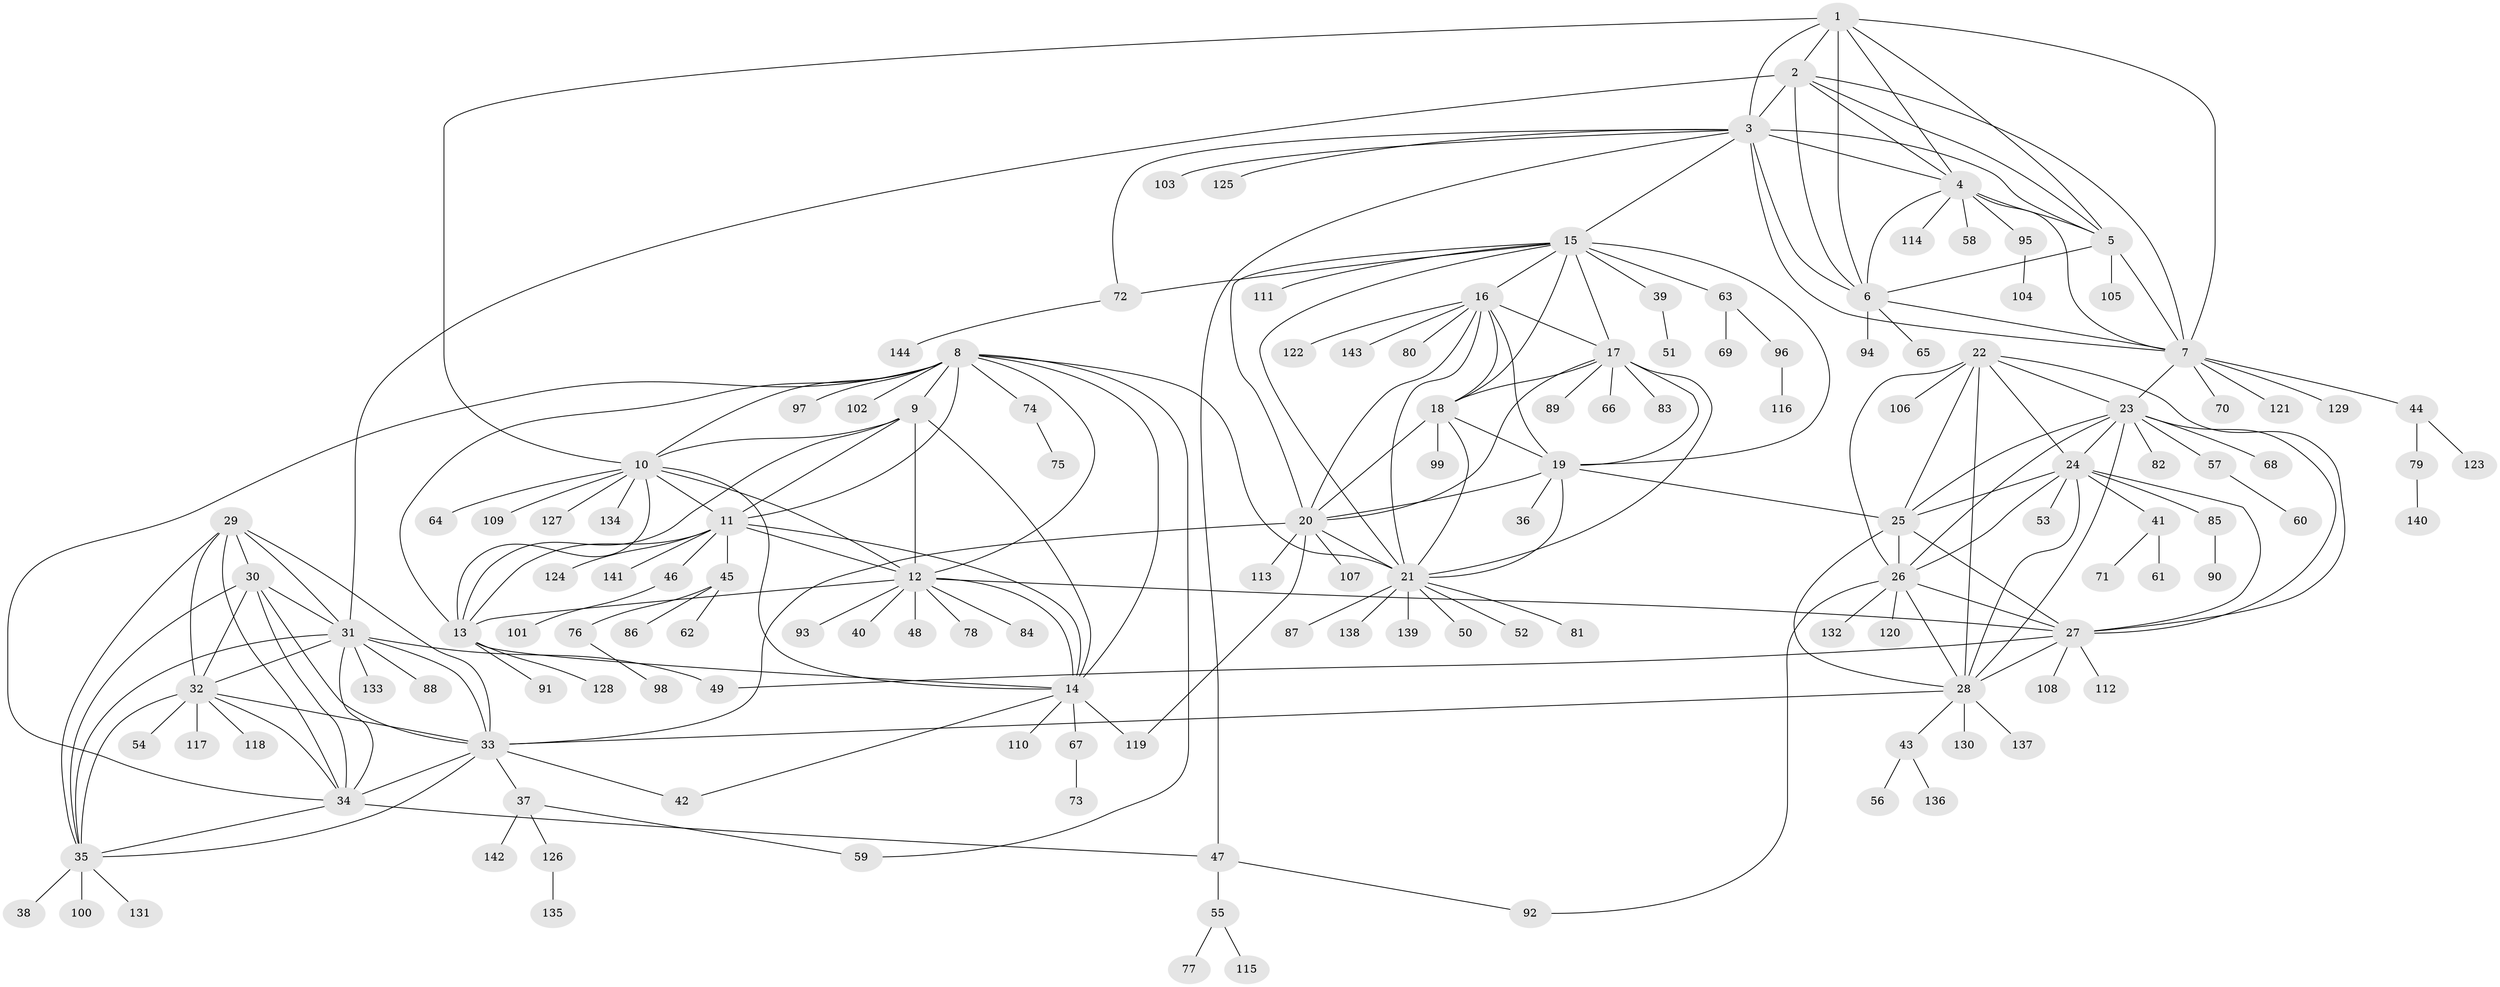 // Generated by graph-tools (version 1.1) at 2025/11/02/27/25 16:11:31]
// undirected, 144 vertices, 231 edges
graph export_dot {
graph [start="1"]
  node [color=gray90,style=filled];
  1;
  2;
  3;
  4;
  5;
  6;
  7;
  8;
  9;
  10;
  11;
  12;
  13;
  14;
  15;
  16;
  17;
  18;
  19;
  20;
  21;
  22;
  23;
  24;
  25;
  26;
  27;
  28;
  29;
  30;
  31;
  32;
  33;
  34;
  35;
  36;
  37;
  38;
  39;
  40;
  41;
  42;
  43;
  44;
  45;
  46;
  47;
  48;
  49;
  50;
  51;
  52;
  53;
  54;
  55;
  56;
  57;
  58;
  59;
  60;
  61;
  62;
  63;
  64;
  65;
  66;
  67;
  68;
  69;
  70;
  71;
  72;
  73;
  74;
  75;
  76;
  77;
  78;
  79;
  80;
  81;
  82;
  83;
  84;
  85;
  86;
  87;
  88;
  89;
  90;
  91;
  92;
  93;
  94;
  95;
  96;
  97;
  98;
  99;
  100;
  101;
  102;
  103;
  104;
  105;
  106;
  107;
  108;
  109;
  110;
  111;
  112;
  113;
  114;
  115;
  116;
  117;
  118;
  119;
  120;
  121;
  122;
  123;
  124;
  125;
  126;
  127;
  128;
  129;
  130;
  131;
  132;
  133;
  134;
  135;
  136;
  137;
  138;
  139;
  140;
  141;
  142;
  143;
  144;
  1 -- 2;
  1 -- 3;
  1 -- 4;
  1 -- 5;
  1 -- 6;
  1 -- 7;
  1 -- 10;
  2 -- 3;
  2 -- 4;
  2 -- 5;
  2 -- 6;
  2 -- 7;
  2 -- 31;
  3 -- 4;
  3 -- 5;
  3 -- 6;
  3 -- 7;
  3 -- 15;
  3 -- 47;
  3 -- 72;
  3 -- 103;
  3 -- 125;
  4 -- 5;
  4 -- 6;
  4 -- 7;
  4 -- 58;
  4 -- 95;
  4 -- 114;
  5 -- 6;
  5 -- 7;
  5 -- 105;
  6 -- 7;
  6 -- 65;
  6 -- 94;
  7 -- 23;
  7 -- 44;
  7 -- 70;
  7 -- 121;
  7 -- 129;
  8 -- 9;
  8 -- 10;
  8 -- 11;
  8 -- 12;
  8 -- 13;
  8 -- 14;
  8 -- 21;
  8 -- 34;
  8 -- 59;
  8 -- 74;
  8 -- 97;
  8 -- 102;
  9 -- 10;
  9 -- 11;
  9 -- 12;
  9 -- 13;
  9 -- 14;
  10 -- 11;
  10 -- 12;
  10 -- 13;
  10 -- 14;
  10 -- 64;
  10 -- 109;
  10 -- 127;
  10 -- 134;
  11 -- 12;
  11 -- 13;
  11 -- 14;
  11 -- 45;
  11 -- 46;
  11 -- 124;
  11 -- 141;
  12 -- 13;
  12 -- 14;
  12 -- 27;
  12 -- 40;
  12 -- 48;
  12 -- 78;
  12 -- 84;
  12 -- 93;
  13 -- 14;
  13 -- 91;
  13 -- 128;
  14 -- 42;
  14 -- 67;
  14 -- 110;
  14 -- 119;
  15 -- 16;
  15 -- 17;
  15 -- 18;
  15 -- 19;
  15 -- 20;
  15 -- 21;
  15 -- 39;
  15 -- 63;
  15 -- 72;
  15 -- 111;
  16 -- 17;
  16 -- 18;
  16 -- 19;
  16 -- 20;
  16 -- 21;
  16 -- 80;
  16 -- 122;
  16 -- 143;
  17 -- 18;
  17 -- 19;
  17 -- 20;
  17 -- 21;
  17 -- 66;
  17 -- 83;
  17 -- 89;
  18 -- 19;
  18 -- 20;
  18 -- 21;
  18 -- 99;
  19 -- 20;
  19 -- 21;
  19 -- 25;
  19 -- 36;
  20 -- 21;
  20 -- 33;
  20 -- 107;
  20 -- 113;
  20 -- 119;
  21 -- 50;
  21 -- 52;
  21 -- 81;
  21 -- 87;
  21 -- 138;
  21 -- 139;
  22 -- 23;
  22 -- 24;
  22 -- 25;
  22 -- 26;
  22 -- 27;
  22 -- 28;
  22 -- 106;
  23 -- 24;
  23 -- 25;
  23 -- 26;
  23 -- 27;
  23 -- 28;
  23 -- 57;
  23 -- 68;
  23 -- 82;
  24 -- 25;
  24 -- 26;
  24 -- 27;
  24 -- 28;
  24 -- 41;
  24 -- 53;
  24 -- 85;
  25 -- 26;
  25 -- 27;
  25 -- 28;
  26 -- 27;
  26 -- 28;
  26 -- 92;
  26 -- 120;
  26 -- 132;
  27 -- 28;
  27 -- 49;
  27 -- 108;
  27 -- 112;
  28 -- 33;
  28 -- 43;
  28 -- 130;
  28 -- 137;
  29 -- 30;
  29 -- 31;
  29 -- 32;
  29 -- 33;
  29 -- 34;
  29 -- 35;
  30 -- 31;
  30 -- 32;
  30 -- 33;
  30 -- 34;
  30 -- 35;
  31 -- 32;
  31 -- 33;
  31 -- 34;
  31 -- 35;
  31 -- 49;
  31 -- 88;
  31 -- 133;
  32 -- 33;
  32 -- 34;
  32 -- 35;
  32 -- 54;
  32 -- 117;
  32 -- 118;
  33 -- 34;
  33 -- 35;
  33 -- 37;
  33 -- 42;
  34 -- 35;
  34 -- 47;
  35 -- 38;
  35 -- 100;
  35 -- 131;
  37 -- 59;
  37 -- 126;
  37 -- 142;
  39 -- 51;
  41 -- 61;
  41 -- 71;
  43 -- 56;
  43 -- 136;
  44 -- 79;
  44 -- 123;
  45 -- 62;
  45 -- 76;
  45 -- 86;
  46 -- 101;
  47 -- 55;
  47 -- 92;
  55 -- 77;
  55 -- 115;
  57 -- 60;
  63 -- 69;
  63 -- 96;
  67 -- 73;
  72 -- 144;
  74 -- 75;
  76 -- 98;
  79 -- 140;
  85 -- 90;
  95 -- 104;
  96 -- 116;
  126 -- 135;
}
